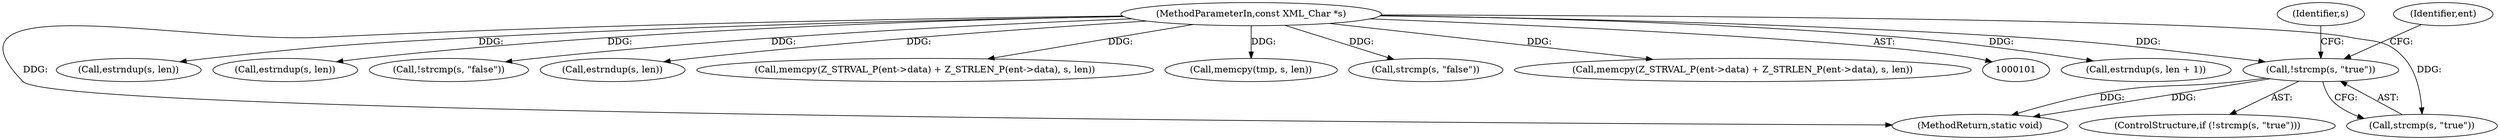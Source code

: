 digraph "0_php-src_426aeb2808955ee3d3f52e0cfb102834cdb836a5?w=1@API" {
"1000318" [label="(Call,!strcmp(s, \"true\"))"];
"1000103" [label="(MethodParameterIn,const XML_Char *s)"];
"1000232" [label="(Call,estrndup(s, len + 1))"];
"1000318" [label="(Call,!strcmp(s, \"true\"))"];
"1000154" [label="(Call,estrndup(s, len))"];
"1000421" [label="(Call,estrndup(s, len))"];
"1000331" [label="(Call,!strcmp(s, \"false\"))"];
"1000333" [label="(Identifier,s)"];
"1000317" [label="(ControlStructure,if (!strcmp(s, \"true\")))"];
"1000305" [label="(Call,estrndup(s, len))"];
"1000429" [label="(MethodReturn,static void)"];
"1000103" [label="(MethodParameterIn,const XML_Char *s)"];
"1000257" [label="(Call,memcpy(Z_STRVAL_P(ent->data) + Z_STRLEN_P(ent->data), s, len))"];
"1000378" [label="(Call,memcpy(tmp, s, len))"];
"1000332" [label="(Call,strcmp(s, \"false\"))"];
"1000326" [label="(Identifier,ent)"];
"1000319" [label="(Call,strcmp(s, \"true\"))"];
"1000183" [label="(Call,memcpy(Z_STRVAL_P(ent->data) + Z_STRLEN_P(ent->data), s, len))"];
"1000318" -> "1000317"  [label="AST: "];
"1000318" -> "1000319"  [label="CFG: "];
"1000319" -> "1000318"  [label="AST: "];
"1000326" -> "1000318"  [label="CFG: "];
"1000333" -> "1000318"  [label="CFG: "];
"1000318" -> "1000429"  [label="DDG: "];
"1000318" -> "1000429"  [label="DDG: "];
"1000103" -> "1000318"  [label="DDG: "];
"1000103" -> "1000101"  [label="AST: "];
"1000103" -> "1000429"  [label="DDG: "];
"1000103" -> "1000154"  [label="DDG: "];
"1000103" -> "1000183"  [label="DDG: "];
"1000103" -> "1000232"  [label="DDG: "];
"1000103" -> "1000257"  [label="DDG: "];
"1000103" -> "1000305"  [label="DDG: "];
"1000103" -> "1000319"  [label="DDG: "];
"1000103" -> "1000331"  [label="DDG: "];
"1000103" -> "1000332"  [label="DDG: "];
"1000103" -> "1000378"  [label="DDG: "];
"1000103" -> "1000421"  [label="DDG: "];
}
